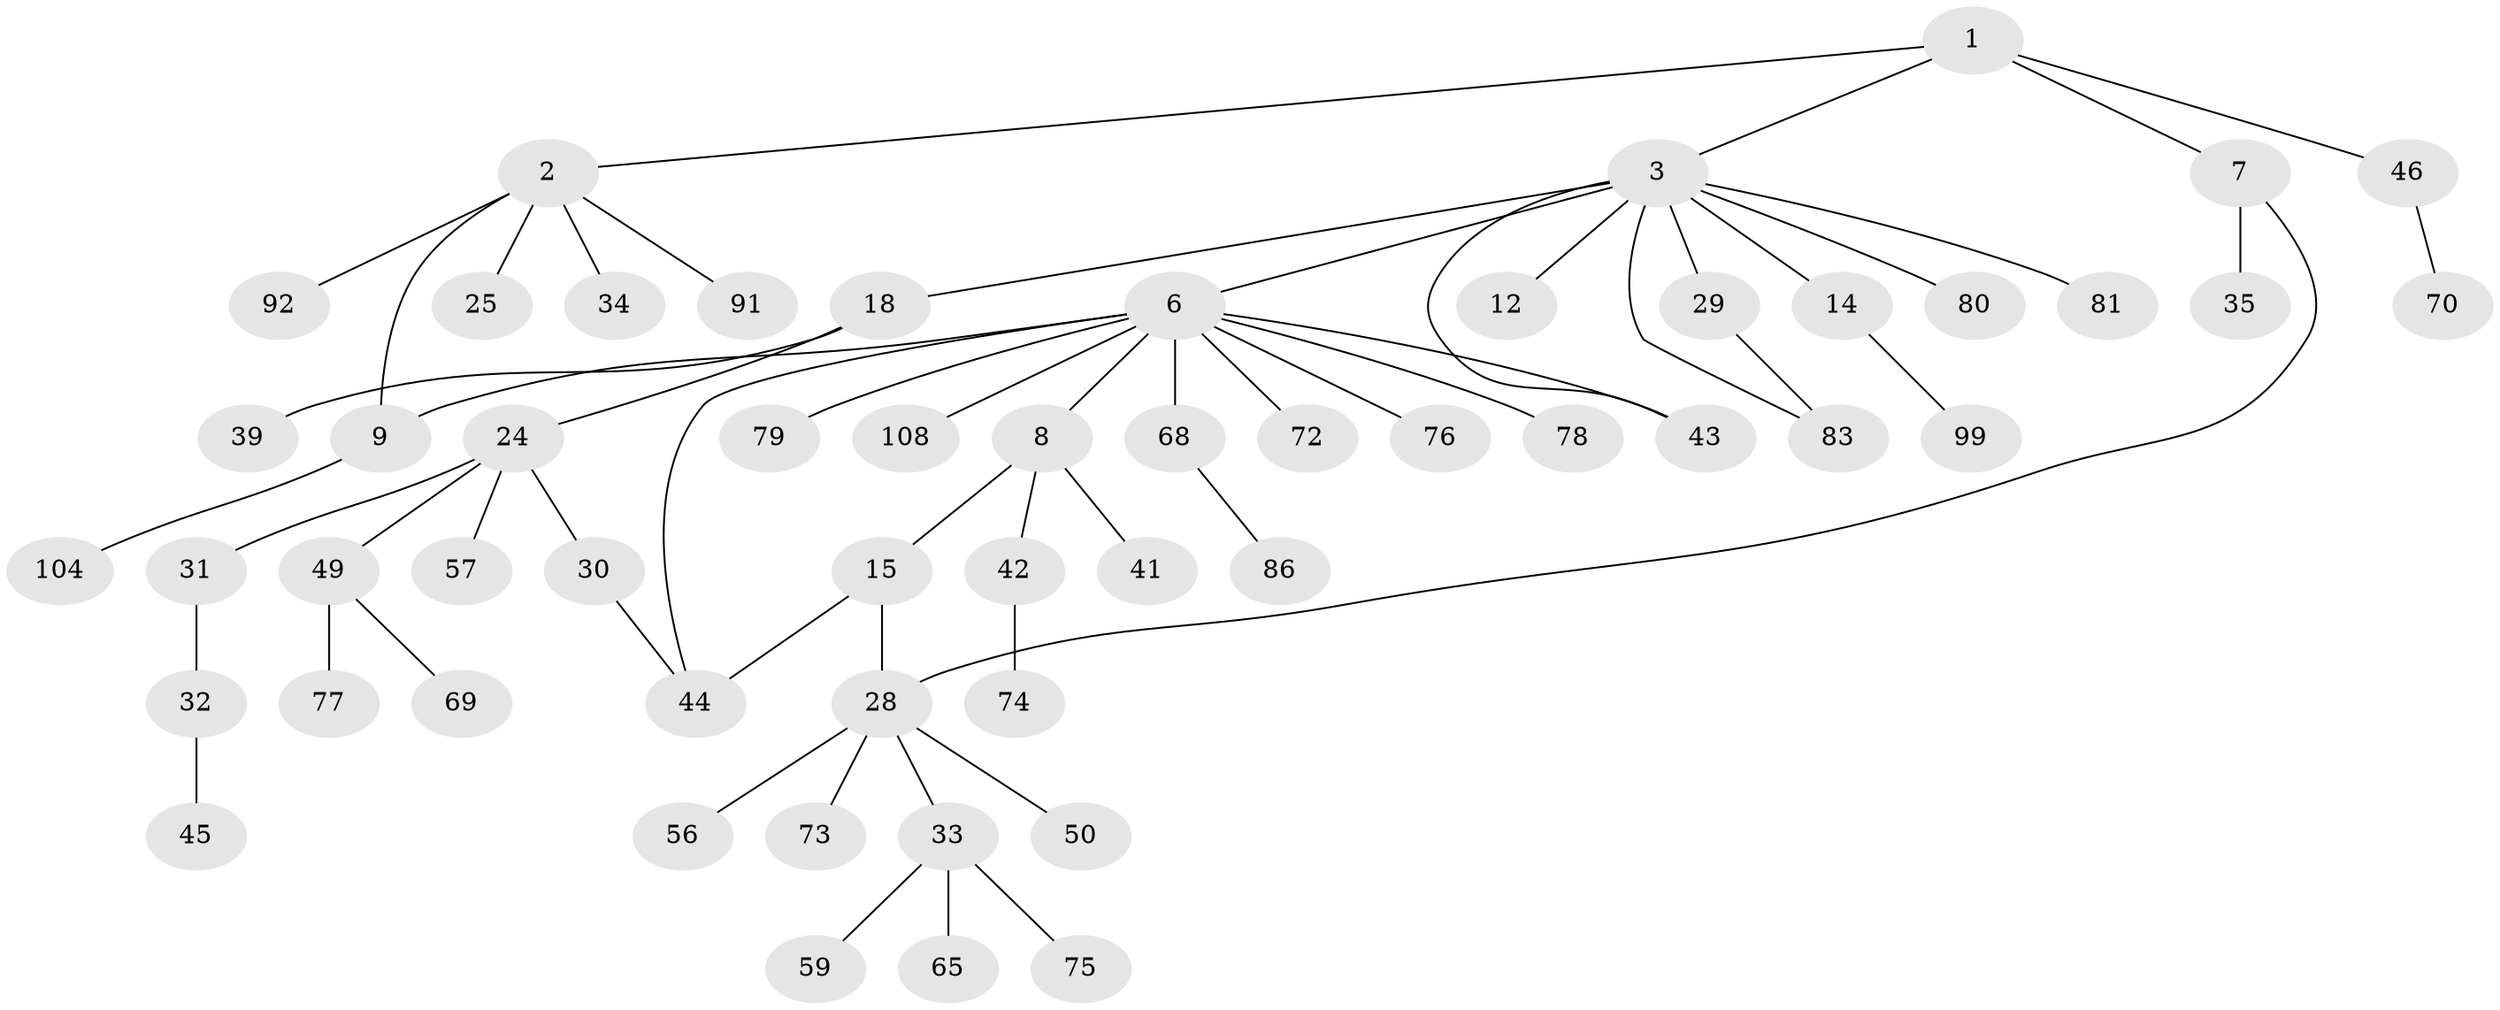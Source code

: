 // original degree distribution, {5: 0.05504587155963303, 6: 0.009174311926605505, 7: 0.009174311926605505, 2: 0.2018348623853211, 3: 0.1559633027522936, 4: 0.09174311926605505, 1: 0.47706422018348627}
// Generated by graph-tools (version 1.1) at 2025/13/03/09/25 04:13:21]
// undirected, 54 vertices, 59 edges
graph export_dot {
graph [start="1"]
  node [color=gray90,style=filled];
  1 [super="+13"];
  2;
  3 [super="+16+5+4+11"];
  6 [super="+71+10"];
  7 [super="+82+19"];
  8;
  9;
  12;
  14 [super="+22"];
  15 [super="+17"];
  18 [super="+85"];
  24 [super="+27"];
  25;
  28 [super="+53"];
  29 [super="+64+66"];
  30;
  31 [super="+58"];
  32 [super="+37"];
  33;
  34 [super="+89+101"];
  35 [super="+55+40+97"];
  39;
  41;
  42 [super="+47+90"];
  43 [super="+63"];
  44 [super="+54"];
  45 [super="+95+84"];
  46 [super="+102+48"];
  49;
  50;
  56 [super="+105"];
  57;
  59;
  65;
  68;
  69;
  70 [super="+106"];
  72;
  73;
  74;
  75 [super="+93"];
  76;
  77;
  78;
  79 [super="+107"];
  80;
  81;
  83;
  86;
  91 [super="+98"];
  92;
  99;
  104;
  108;
  1 -- 2;
  1 -- 3;
  1 -- 7;
  1 -- 46;
  2 -- 9;
  2 -- 25;
  2 -- 34;
  2 -- 91;
  2 -- 92;
  3 -- 6;
  3 -- 14;
  3 -- 43;
  3 -- 29;
  3 -- 83;
  3 -- 81;
  3 -- 80;
  3 -- 18;
  3 -- 12;
  6 -- 8;
  6 -- 44;
  6 -- 108;
  6 -- 68;
  6 -- 72;
  6 -- 9;
  6 -- 43;
  6 -- 76;
  6 -- 78;
  6 -- 79;
  7 -- 35;
  7 -- 28;
  8 -- 15;
  8 -- 41;
  8 -- 42;
  9 -- 104;
  14 -- 99;
  15 -- 44;
  15 -- 28;
  18 -- 24;
  18 -- 39;
  24 -- 30;
  24 -- 31;
  24 -- 49;
  24 -- 57;
  28 -- 33;
  28 -- 50;
  28 -- 56;
  28 -- 73;
  29 -- 83;
  30 -- 44;
  31 -- 32;
  32 -- 45;
  33 -- 59;
  33 -- 65;
  33 -- 75;
  42 -- 74;
  46 -- 70;
  49 -- 69;
  49 -- 77;
  68 -- 86;
}
